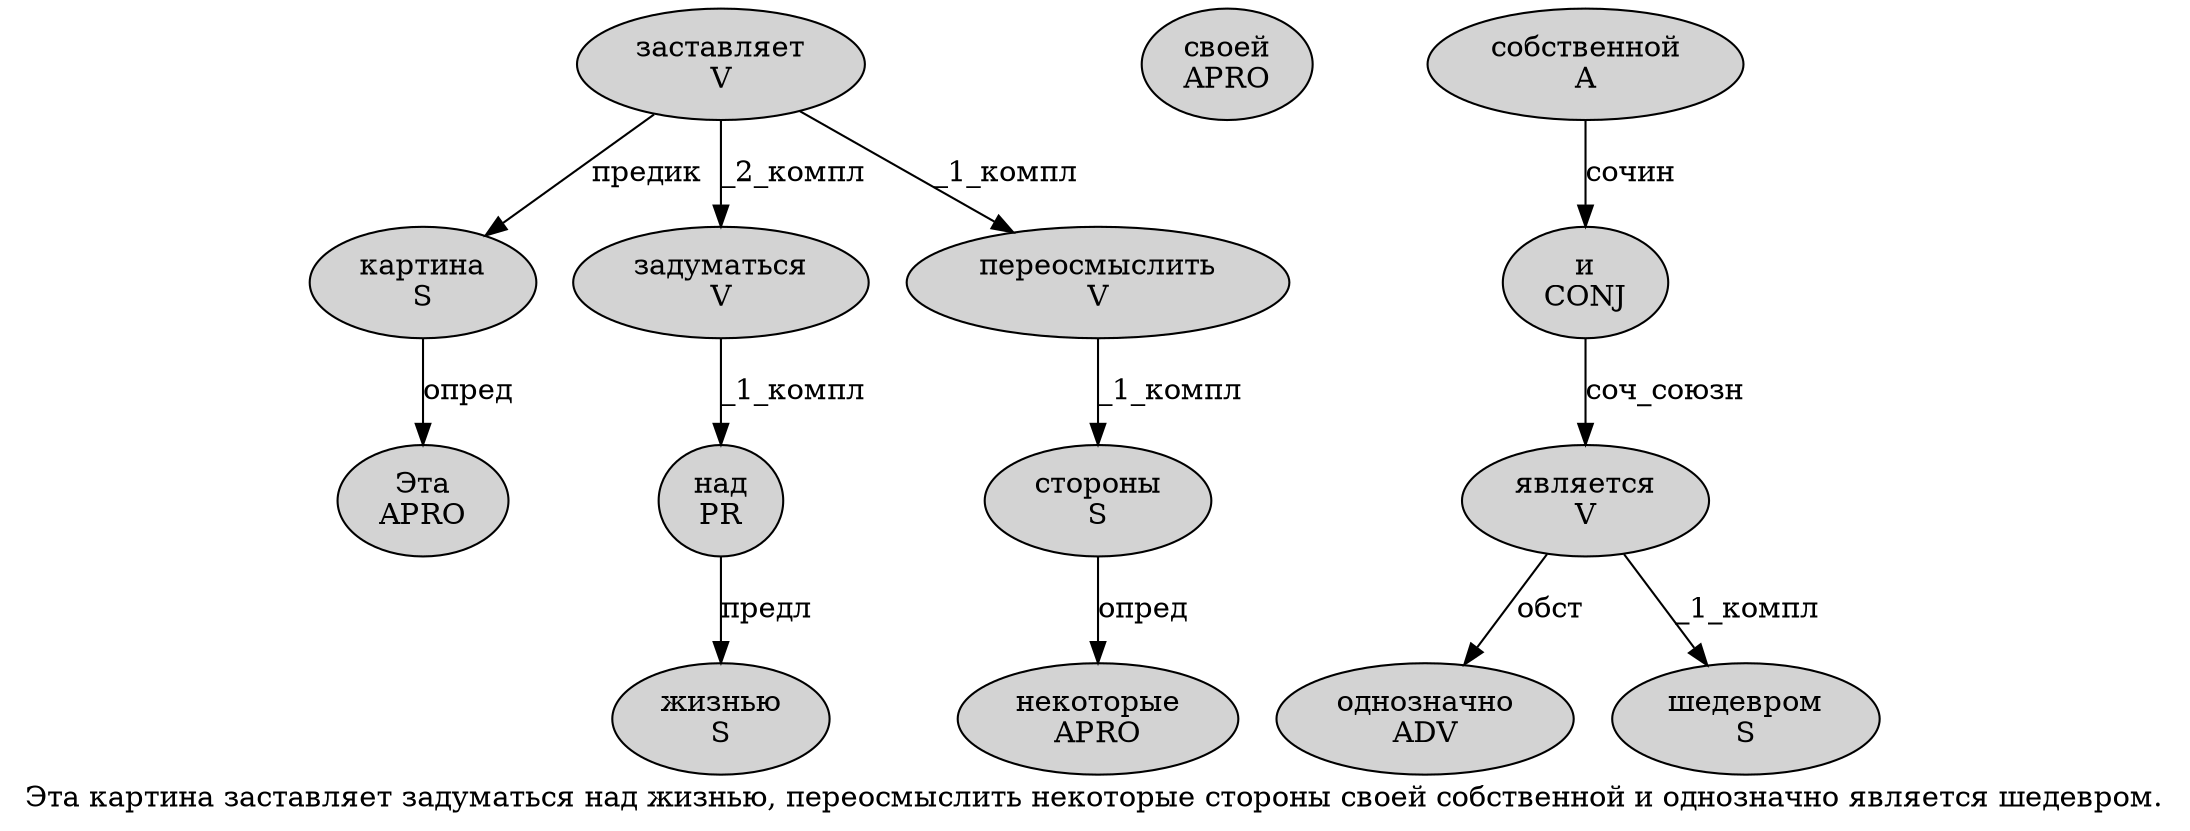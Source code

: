 digraph SENTENCE_1028 {
	graph [label="Эта картина заставляет задуматься над жизнью, переосмыслить некоторые стороны своей собственной и однозначно является шедевром."]
	node [style=filled]
		0 [label="Эта
APRO" color="" fillcolor=lightgray penwidth=1 shape=ellipse]
		1 [label="картина
S" color="" fillcolor=lightgray penwidth=1 shape=ellipse]
		2 [label="заставляет
V" color="" fillcolor=lightgray penwidth=1 shape=ellipse]
		3 [label="задуматься
V" color="" fillcolor=lightgray penwidth=1 shape=ellipse]
		4 [label="над
PR" color="" fillcolor=lightgray penwidth=1 shape=ellipse]
		5 [label="жизнью
S" color="" fillcolor=lightgray penwidth=1 shape=ellipse]
		7 [label="переосмыслить
V" color="" fillcolor=lightgray penwidth=1 shape=ellipse]
		8 [label="некоторые
APRO" color="" fillcolor=lightgray penwidth=1 shape=ellipse]
		9 [label="стороны
S" color="" fillcolor=lightgray penwidth=1 shape=ellipse]
		10 [label="своей
APRO" color="" fillcolor=lightgray penwidth=1 shape=ellipse]
		11 [label="собственной
A" color="" fillcolor=lightgray penwidth=1 shape=ellipse]
		12 [label="и
CONJ" color="" fillcolor=lightgray penwidth=1 shape=ellipse]
		13 [label="однозначно
ADV" color="" fillcolor=lightgray penwidth=1 shape=ellipse]
		14 [label="является
V" color="" fillcolor=lightgray penwidth=1 shape=ellipse]
		15 [label="шедевром
S" color="" fillcolor=lightgray penwidth=1 shape=ellipse]
			3 -> 4 [label="_1_компл"]
			4 -> 5 [label="предл"]
			11 -> 12 [label="сочин"]
			12 -> 14 [label="соч_союзн"]
			2 -> 1 [label="предик"]
			2 -> 3 [label="_2_компл"]
			2 -> 7 [label="_1_компл"]
			7 -> 9 [label="_1_компл"]
			14 -> 13 [label="обст"]
			14 -> 15 [label="_1_компл"]
			9 -> 8 [label="опред"]
			1 -> 0 [label="опред"]
}